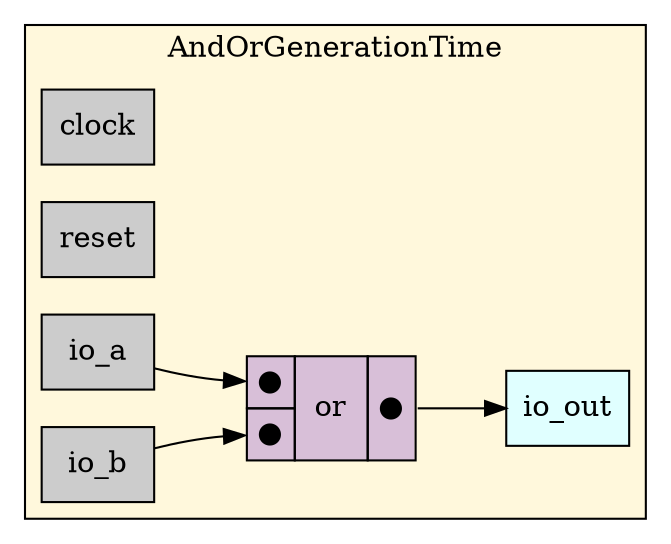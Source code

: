 digraph AndOrGenerationTime {
stylesheet = "styles.css"
rankdir="LR" 

subgraph cluster_AndOrGenerationTime {
  label="AndOrGenerationTime"
  URL=""
  bgcolor="#FFF8DC"
  cluster_AndOrGenerationTime_clock [shape = "rectangle" style="filled" fillcolor="#CCCCCC" label="clock" rank="0"]
     
cluster_AndOrGenerationTime_reset [shape = "rectangle" style="filled" fillcolor="#CCCCCC" label="reset" rank="0"]
     
cluster_AndOrGenerationTime_io_a [shape = "rectangle" style="filled" fillcolor="#CCCCCC" label="io_a" rank="0"]
     
cluster_AndOrGenerationTime_io_b [shape = "rectangle" style="filled" fillcolor="#CCCCCC" label="io_b" rank="0"]
     
cluster_AndOrGenerationTime_io_out [shape = "rectangle" style="filled" fillcolor="#E0FFFF" label="io_out" rank="1000"]
     

op_or_5 [shape = "plaintext" label=<
<TABLE BORDER="0" CELLBORDER="1" CELLSPACING="0" CELLPADDING="4" BGCOLOR="#D8BFD8">
  <TR>
    <TD PORT="in1">&#x25cf;</TD>
    <TD ROWSPAN="2" > or </TD>
    <TD ROWSPAN="2" PORT="out">&#x25cf;</TD>
  </TR>
  <TR>
    <TD PORT="in2">&#x25cf;</TD>
  </TR>
</TABLE>>];
       

  cluster_AndOrGenerationTime_io_a -> op_or_5:in1
  cluster_AndOrGenerationTime_io_b -> op_or_5:in2
  op_or_5:out -> cluster_AndOrGenerationTime_io_out
  
  
}
     
}
